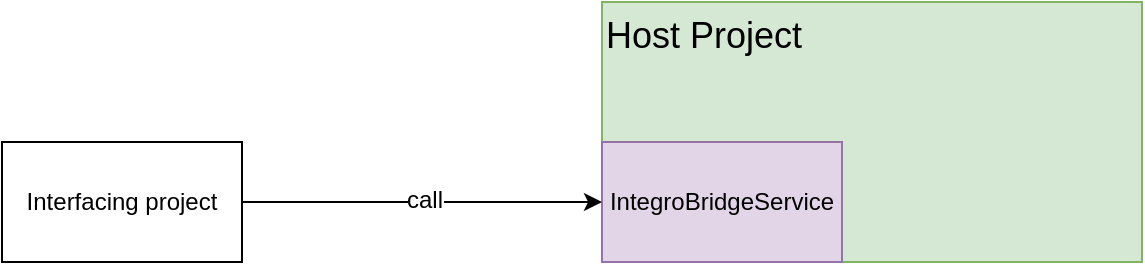 <mxfile version="21.5.0" type="device" pages="7">
  <diagram id="U-Ol1gjGJqWnEwxZnstw" name="injectionModel">
    <mxGraphModel dx="1354" dy="878" grid="1" gridSize="10" guides="1" tooltips="1" connect="1" arrows="1" fold="1" page="1" pageScale="1" pageWidth="827" pageHeight="1169" math="0" shadow="0">
      <root>
        <mxCell id="0" />
        <mxCell id="1" parent="0" />
        <mxCell id="9xyudiAQhXzsw0V-Uylc-1" value="Host Project" style="rounded=0;whiteSpace=wrap;html=1;align=left;verticalAlign=top;fontSize=18;fillColor=#d5e8d4;strokeColor=#82b366;" parent="1" vertex="1">
          <mxGeometry x="480" y="120" width="270" height="130" as="geometry" />
        </mxCell>
        <mxCell id="9xyudiAQhXzsw0V-Uylc-2" value="IntegroBridgeService" style="rounded=0;whiteSpace=wrap;html=1;fillColor=#e1d5e7;strokeColor=#9673a6;" parent="1" vertex="1">
          <mxGeometry x="480" y="190" width="120" height="60" as="geometry" />
        </mxCell>
        <mxCell id="9xyudiAQhXzsw0V-Uylc-5" style="edgeStyle=orthogonalEdgeStyle;rounded=0;orthogonalLoop=1;jettySize=auto;html=1;exitX=1;exitY=0.5;exitDx=0;exitDy=0;fontSize=12;entryX=0;entryY=0.5;entryDx=0;entryDy=0;" parent="1" source="9xyudiAQhXzsw0V-Uylc-4" target="9xyudiAQhXzsw0V-Uylc-2" edge="1">
          <mxGeometry relative="1" as="geometry" />
        </mxCell>
        <mxCell id="9xyudiAQhXzsw0V-Uylc-6" value="&lt;font style=&quot;font-size: 12px;&quot;&gt;call&lt;/font&gt;" style="edgeLabel;html=1;align=center;verticalAlign=middle;resizable=0;points=[];fontSize=12;" parent="9xyudiAQhXzsw0V-Uylc-5" vertex="1" connectable="0">
          <mxGeometry x="0.011" y="1" relative="1" as="geometry">
            <mxPoint as="offset" />
          </mxGeometry>
        </mxCell>
        <mxCell id="9xyudiAQhXzsw0V-Uylc-4" value="Interfacing project" style="rounded=0;whiteSpace=wrap;html=1;" parent="1" vertex="1">
          <mxGeometry x="180" y="190" width="120" height="60" as="geometry" />
        </mxCell>
      </root>
    </mxGraphModel>
  </diagram>
  <diagram name="aggregatorModel" id="dAZJVh5H922BNZ4VtsDO">
    <mxGraphModel dx="1354" dy="878" grid="1" gridSize="10" guides="1" tooltips="1" connect="1" arrows="1" fold="1" page="1" pageScale="1" pageWidth="827" pageHeight="1169" math="0" shadow="0">
      <root>
        <mxCell id="7eiOslolMgzZGKg1aL36-0" />
        <mxCell id="7eiOslolMgzZGKg1aL36-1" parent="7eiOslolMgzZGKg1aL36-0" />
        <mxCell id="7eiOslolMgzZGKg1aL36-2" value="&lt;font style=&quot;font-size: 12px;&quot;&gt;IntegroBridgeService&lt;/font&gt;" style="rounded=0;whiteSpace=wrap;html=1;align=left;verticalAlign=top;fontSize=18;fillColor=#e1d5e7;strokeColor=#9673a6;" parent="7eiOslolMgzZGKg1aL36-1" vertex="1">
          <mxGeometry x="480" y="120" width="270" height="130" as="geometry" />
        </mxCell>
        <mxCell id="7eiOslolMgzZGKg1aL36-3" value="&lt;font style=&quot;font-size: 18px;&quot;&gt;Host Project&lt;/font&gt;" style="rounded=0;whiteSpace=wrap;html=1;fillColor=#d5e8d4;strokeColor=#82b366;" parent="7eiOslolMgzZGKg1aL36-1" vertex="1">
          <mxGeometry x="480" y="190" width="120" height="60" as="geometry" />
        </mxCell>
        <mxCell id="7eiOslolMgzZGKg1aL36-4" style="edgeStyle=orthogonalEdgeStyle;rounded=0;orthogonalLoop=1;jettySize=auto;html=1;exitX=1;exitY=0.5;exitDx=0;exitDy=0;fontSize=12;entryX=0;entryY=0.5;entryDx=0;entryDy=0;" parent="7eiOslolMgzZGKg1aL36-1" source="7eiOslolMgzZGKg1aL36-6" target="7eiOslolMgzZGKg1aL36-3" edge="1">
          <mxGeometry relative="1" as="geometry" />
        </mxCell>
        <mxCell id="7eiOslolMgzZGKg1aL36-5" value="&lt;font style=&quot;font-size: 12px;&quot;&gt;call&lt;/font&gt;" style="edgeLabel;html=1;align=center;verticalAlign=middle;resizable=0;points=[];fontSize=12;" parent="7eiOslolMgzZGKg1aL36-4" vertex="1" connectable="0">
          <mxGeometry x="0.011" y="1" relative="1" as="geometry">
            <mxPoint as="offset" />
          </mxGeometry>
        </mxCell>
        <mxCell id="7eiOslolMgzZGKg1aL36-6" value="Interfacing project" style="rounded=0;whiteSpace=wrap;html=1;" parent="7eiOslolMgzZGKg1aL36-1" vertex="1">
          <mxGeometry x="180" y="190" width="120" height="60" as="geometry" />
        </mxCell>
      </root>
    </mxGraphModel>
  </diagram>
  <diagram id="gS4iT4JFU5RiRMHGVM9i" name="AcceptAllCalls">
    <mxGraphModel dx="1354" dy="878" grid="1" gridSize="10" guides="1" tooltips="1" connect="1" arrows="1" fold="1" page="1" pageScale="1" pageWidth="827" pageHeight="1169" math="0" shadow="0">
      <root>
        <mxCell id="0" />
        <mxCell id="1" parent="0" />
        <mxCell id="IRwNuCDXxvA2TJeAuhmq-1" value="BridgeService" style="rounded=0;whiteSpace=wrap;html=1;" parent="1" vertex="1">
          <mxGeometry x="540" y="320" width="120" height="60" as="geometry" />
        </mxCell>
        <mxCell id="IRwNuCDXxvA2TJeAuhmq-5" style="edgeStyle=orthogonalEdgeStyle;rounded=0;orthogonalLoop=1;jettySize=auto;html=1;exitX=1;exitY=0.5;exitDx=0;exitDy=0;entryX=0;entryY=0.5;entryDx=0;entryDy=0;" parent="1" source="IRwNuCDXxvA2TJeAuhmq-2" target="IRwNuCDXxvA2TJeAuhmq-1" edge="1">
          <mxGeometry relative="1" as="geometry" />
        </mxCell>
        <mxCell id="IRwNuCDXxvA2TJeAuhmq-2" value="Selenium" style="rounded=0;whiteSpace=wrap;html=1;" parent="1" vertex="1">
          <mxGeometry x="220" y="130" width="120" height="60" as="geometry" />
        </mxCell>
        <mxCell id="IRwNuCDXxvA2TJeAuhmq-6" style="edgeStyle=orthogonalEdgeStyle;rounded=0;orthogonalLoop=1;jettySize=auto;html=1;exitX=1;exitY=0.5;exitDx=0;exitDy=0;entryX=0;entryY=0.5;entryDx=0;entryDy=0;" parent="1" source="IRwNuCDXxvA2TJeAuhmq-3" target="IRwNuCDXxvA2TJeAuhmq-1" edge="1">
          <mxGeometry relative="1" as="geometry">
            <mxPoint x="540" y="300" as="targetPoint" />
            <Array as="points">
              <mxPoint x="440" y="280" />
              <mxPoint x="440" y="350" />
            </Array>
          </mxGeometry>
        </mxCell>
        <mxCell id="IRwNuCDXxvA2TJeAuhmq-3" value="TestCafe" style="rounded=0;whiteSpace=wrap;html=1;" parent="1" vertex="1">
          <mxGeometry x="220" y="250" width="120" height="60" as="geometry" />
        </mxCell>
        <mxCell id="IRwNuCDXxvA2TJeAuhmq-8" style="edgeStyle=orthogonalEdgeStyle;rounded=0;orthogonalLoop=1;jettySize=auto;html=1;exitX=1;exitY=0.5;exitDx=0;exitDy=0;entryX=0;entryY=0.5;entryDx=0;entryDy=0;" parent="1" source="IRwNuCDXxvA2TJeAuhmq-4" target="IRwNuCDXxvA2TJeAuhmq-1" edge="1">
          <mxGeometry relative="1" as="geometry" />
        </mxCell>
        <mxCell id="IRwNuCDXxvA2TJeAuhmq-4" value="Cypress" style="rounded=0;whiteSpace=wrap;html=1;" parent="1" vertex="1">
          <mxGeometry x="220" y="370" width="120" height="60" as="geometry" />
        </mxCell>
        <mxCell id="IRwNuCDXxvA2TJeAuhmq-10" style="edgeStyle=orthogonalEdgeStyle;rounded=0;orthogonalLoop=1;jettySize=auto;html=1;exitX=1;exitY=0.5;exitDx=0;exitDy=0;entryX=0;entryY=0.5;entryDx=0;entryDy=0;" parent="1" source="IRwNuCDXxvA2TJeAuhmq-9" target="IRwNuCDXxvA2TJeAuhmq-1" edge="1">
          <mxGeometry relative="1" as="geometry" />
        </mxCell>
        <mxCell id="IRwNuCDXxvA2TJeAuhmq-9" value="Other...." style="rounded=0;whiteSpace=wrap;html=1;" parent="1" vertex="1">
          <mxGeometry x="220" y="480" width="120" height="60" as="geometry" />
        </mxCell>
      </root>
    </mxGraphModel>
  </diagram>
  <diagram id="oyOZ0VpPzgVrcxhvQpzn" name="System">
    <mxGraphModel dx="1354" dy="878" grid="1" gridSize="10" guides="1" tooltips="1" connect="1" arrows="1" fold="1" page="1" pageScale="1" pageWidth="827" pageHeight="1169" math="0" shadow="0">
      <root>
        <mxCell id="0" />
        <mxCell id="1" parent="0" />
        <mxCell id="8HAO90oWXU1xjO4g0IJR-10" style="edgeStyle=orthogonalEdgeStyle;rounded=0;orthogonalLoop=1;jettySize=auto;html=1;exitX=1;exitY=0.5;exitDx=0;exitDy=0;entryX=0;entryY=0.5;entryDx=0;entryDy=0;" parent="1" source="8HAO90oWXU1xjO4g0IJR-1" target="8HAO90oWXU1xjO4g0IJR-2" edge="1">
          <mxGeometry relative="1" as="geometry" />
        </mxCell>
        <mxCell id="8HAO90oWXU1xjO4g0IJR-11" style="edgeStyle=orthogonalEdgeStyle;rounded=0;orthogonalLoop=1;jettySize=auto;html=1;exitX=1;exitY=0.5;exitDx=0;exitDy=0;entryX=0;entryY=0.5;entryDx=0;entryDy=0;" parent="1" source="8HAO90oWXU1xjO4g0IJR-1" target="8HAO90oWXU1xjO4g0IJR-3" edge="1">
          <mxGeometry relative="1" as="geometry" />
        </mxCell>
        <mxCell id="8HAO90oWXU1xjO4g0IJR-12" style="edgeStyle=orthogonalEdgeStyle;rounded=0;orthogonalLoop=1;jettySize=auto;html=1;exitX=1;exitY=0.5;exitDx=0;exitDy=0;entryX=0;entryY=0.5;entryDx=0;entryDy=0;" parent="1" source="8HAO90oWXU1xjO4g0IJR-1" target="8HAO90oWXU1xjO4g0IJR-4" edge="1">
          <mxGeometry relative="1" as="geometry" />
        </mxCell>
        <mxCell id="8HAO90oWXU1xjO4g0IJR-13" style="edgeStyle=orthogonalEdgeStyle;rounded=0;orthogonalLoop=1;jettySize=auto;html=1;exitX=1;exitY=0.5;exitDx=0;exitDy=0;entryX=0;entryY=0.5;entryDx=0;entryDy=0;" parent="1" source="8HAO90oWXU1xjO4g0IJR-1" target="8HAO90oWXU1xjO4g0IJR-5" edge="1">
          <mxGeometry relative="1" as="geometry" />
        </mxCell>
        <mxCell id="8HAO90oWXU1xjO4g0IJR-15" style="edgeStyle=orthogonalEdgeStyle;rounded=0;orthogonalLoop=1;jettySize=auto;html=1;exitX=1;exitY=0.5;exitDx=0;exitDy=0;entryX=0;entryY=0.5;entryDx=0;entryDy=0;" parent="1" source="8HAO90oWXU1xjO4g0IJR-1" target="8HAO90oWXU1xjO4g0IJR-14" edge="1">
          <mxGeometry relative="1" as="geometry" />
        </mxCell>
        <mxCell id="8HAO90oWXU1xjO4g0IJR-2" value="Campaign" style="rounded=0;whiteSpace=wrap;html=1;" parent="1" vertex="1">
          <mxGeometry x="580" y="150" width="120" height="60" as="geometry" />
        </mxCell>
        <mxCell id="8HAO90oWXU1xjO4g0IJR-3" value="Email Simulator" style="rounded=0;whiteSpace=wrap;html=1;" parent="1" vertex="1">
          <mxGeometry x="580" y="250" width="120" height="60" as="geometry" />
        </mxCell>
        <mxCell id="8HAO90oWXU1xjO4g0IJR-4" value="SMS Simulator" style="rounded=0;whiteSpace=wrap;html=1;" parent="1" vertex="1">
          <mxGeometry x="580" y="350" width="120" height="60" as="geometry" />
        </mxCell>
        <mxCell id="8HAO90oWXU1xjO4g0IJR-5" value="Push Simulator" style="rounded=0;whiteSpace=wrap;html=1;" parent="1" vertex="1">
          <mxGeometry x="580" y="450" width="120" height="60" as="geometry" />
        </mxCell>
        <mxCell id="8HAO90oWXU1xjO4g0IJR-7" style="edgeStyle=orthogonalEdgeStyle;rounded=0;orthogonalLoop=1;jettySize=auto;html=1;exitX=1;exitY=0.5;exitDx=0;exitDy=0;entryX=0;entryY=0.5;entryDx=0;entryDy=0;" parent="1" source="8HAO90oWXU1xjO4g0IJR-6" target="8HAO90oWXU1xjO4g0IJR-17" edge="1">
          <mxGeometry relative="1" as="geometry" />
        </mxCell>
        <mxCell id="8HAO90oWXU1xjO4g0IJR-9" value="" style="group" parent="1" vertex="1" connectable="0">
          <mxGeometry x="10" y="340" width="150" height="100" as="geometry" />
        </mxCell>
        <mxCell id="8HAO90oWXU1xjO4g0IJR-6" value="Jenkins" style="rounded=0;whiteSpace=wrap;html=1;verticalAlign=top;align=left;fontStyle=1" parent="8HAO90oWXU1xjO4g0IJR-9" vertex="1">
          <mxGeometry width="150" height="100" as="geometry" />
        </mxCell>
        <mxCell id="8HAO90oWXU1xjO4g0IJR-8" value="Test" style="rounded=0;whiteSpace=wrap;html=1;" parent="8HAO90oWXU1xjO4g0IJR-9" vertex="1">
          <mxGeometry x="30" y="40" width="120" height="60" as="geometry" />
        </mxCell>
        <mxCell id="8HAO90oWXU1xjO4g0IJR-14" value="Different Java Helper Classes" style="rounded=0;whiteSpace=wrap;html=1;" parent="1" vertex="1">
          <mxGeometry x="580" y="554.5" width="120" height="60" as="geometry" />
        </mxCell>
        <mxCell id="8HAO90oWXU1xjO4g0IJR-19" value="" style="group" parent="1" vertex="1" connectable="0">
          <mxGeometry x="250" y="340" width="150" height="100" as="geometry" />
        </mxCell>
        <mxCell id="8HAO90oWXU1xjO4g0IJR-17" value="Server 1" style="rounded=0;whiteSpace=wrap;html=1;verticalAlign=top;align=left;fontStyle=1" parent="8HAO90oWXU1xjO4g0IJR-19" vertex="1">
          <mxGeometry width="150" height="100" as="geometry" />
        </mxCell>
        <mxCell id="8HAO90oWXU1xjO4g0IJR-1" value="Integro&lt;br&gt;BridgeService" style="rounded=0;whiteSpace=wrap;html=1;" parent="8HAO90oWXU1xjO4g0IJR-19" vertex="1">
          <mxGeometry x="30" y="40" width="120" height="60" as="geometry" />
        </mxCell>
      </root>
    </mxGraphModel>
  </diagram>
  <diagram id="CHwbht-fYn5J0x3HK4nq" name="IntegrityRules">
    <mxGraphModel dx="1354" dy="878" grid="1" gridSize="10" guides="1" tooltips="1" connect="1" arrows="1" fold="1" page="1" pageScale="1" pageWidth="827" pageHeight="1169" math="0" shadow="0">
      <root>
        <mxCell id="0" />
        <mxCell id="1" parent="0" />
        <mxCell id="piZtFrCOIWojtAoRM34y-6" value="" style="edgeStyle=orthogonalEdgeStyle;rounded=0;orthogonalLoop=1;jettySize=auto;html=1;" edge="1" parent="1" source="piZtFrCOIWojtAoRM34y-1" target="piZtFrCOIWojtAoRM34y-5">
          <mxGeometry relative="1" as="geometry" />
        </mxCell>
        <mxCell id="piZtFrCOIWojtAoRM34y-7" value="yes" style="edgeLabel;html=1;align=center;verticalAlign=middle;resizable=0;points=[];" vertex="1" connectable="0" parent="piZtFrCOIWojtAoRM34y-6">
          <mxGeometry x="0.165" y="2" relative="1" as="geometry">
            <mxPoint as="offset" />
          </mxGeometry>
        </mxCell>
        <mxCell id="piZtFrCOIWojtAoRM34y-9" value="" style="edgeStyle=orthogonalEdgeStyle;rounded=0;orthogonalLoop=1;jettySize=auto;html=1;" edge="1" parent="1" source="piZtFrCOIWojtAoRM34y-1" target="piZtFrCOIWojtAoRM34y-11">
          <mxGeometry relative="1" as="geometry">
            <mxPoint x="320" y="400" as="targetPoint" />
          </mxGeometry>
        </mxCell>
        <mxCell id="piZtFrCOIWojtAoRM34y-10" value="no" style="edgeLabel;html=1;align=center;verticalAlign=middle;resizable=0;points=[];" vertex="1" connectable="0" parent="piZtFrCOIWojtAoRM34y-9">
          <mxGeometry x="-0.311" y="-1" relative="1" as="geometry">
            <mxPoint as="offset" />
          </mxGeometry>
        </mxCell>
        <mxCell id="piZtFrCOIWojtAoRM34y-1" value="isGenerous?" style="rhombus;whiteSpace=wrap;html=1;" vertex="1" parent="1">
          <mxGeometry x="280" y="230" width="80" height="80" as="geometry" />
        </mxCell>
        <mxCell id="piZtFrCOIWojtAoRM34y-4" value="" style="edgeStyle=orthogonalEdgeStyle;rounded=0;orthogonalLoop=1;jettySize=auto;html=1;" edge="1" parent="1" source="piZtFrCOIWojtAoRM34y-3" target="piZtFrCOIWojtAoRM34y-1">
          <mxGeometry relative="1" as="geometry" />
        </mxCell>
        <mxCell id="piZtFrCOIWojtAoRM34y-3" value="Call Arrives" style="rounded=0;whiteSpace=wrap;html=1;" vertex="1" parent="1">
          <mxGeometry x="60" y="240" width="120" height="60" as="geometry" />
        </mxCell>
        <mxCell id="piZtFrCOIWojtAoRM34y-5" value="load all accessed classed" style="whiteSpace=wrap;html=1;" vertex="1" parent="1">
          <mxGeometry x="530" y="240" width="120" height="60" as="geometry" />
        </mxCell>
        <mxCell id="piZtFrCOIWojtAoRM34y-13" value="" style="edgeStyle=orthogonalEdgeStyle;rounded=0;orthogonalLoop=1;jettySize=auto;html=1;" edge="1" parent="1" source="piZtFrCOIWojtAoRM34y-11" target="piZtFrCOIWojtAoRM34y-12">
          <mxGeometry relative="1" as="geometry" />
        </mxCell>
        <mxCell id="piZtFrCOIWojtAoRM34y-11" value="Load only classes iin path" style="rounded=0;whiteSpace=wrap;html=1;" vertex="1" parent="1">
          <mxGeometry x="260" y="380" width="120" height="60" as="geometry" />
        </mxCell>
        <mxCell id="piZtFrCOIWojtAoRM34y-12" value="load Called Classes?" style="rhombus;whiteSpace=wrap;html=1;rounded=0;" vertex="1" parent="1">
          <mxGeometry x="280" y="510" width="80" height="80" as="geometry" />
        </mxCell>
      </root>
    </mxGraphModel>
  </diagram>
  <diagram id="5ZRV01HqVGMS5AY1x0nA" name="Execution Process">
    <mxGraphModel dx="1941" dy="878" grid="1" gridSize="10" guides="1" tooltips="1" connect="1" arrows="1" fold="1" page="1" pageScale="1" pageWidth="827" pageHeight="1169" math="0" shadow="0">
      <root>
        <mxCell id="0" />
        <mxCell id="1" parent="0" />
        <mxCell id="2KJ3fGZtpKbQgUUM_ZUq-4" value="" style="edgeStyle=orthogonalEdgeStyle;rounded=0;orthogonalLoop=1;jettySize=auto;html=1;" parent="1" source="2KJ3fGZtpKbQgUUM_ZUq-2" target="2KJ3fGZtpKbQgUUM_ZUq-3" edge="1">
          <mxGeometry relative="1" as="geometry" />
        </mxCell>
        <mxCell id="2KJ3fGZtpKbQgUUM_ZUq-2" value="Request" style="ellipse;whiteSpace=wrap;html=1;aspect=fixed;" parent="1" vertex="1">
          <mxGeometry x="30" y="250" width="80" height="80" as="geometry" />
        </mxCell>
        <mxCell id="2KJ3fGZtpKbQgUUM_ZUq-7" value="" style="edgeStyle=orthogonalEdgeStyle;rounded=0;orthogonalLoop=1;jettySize=auto;html=1;" parent="1" source="2KJ3fGZtpKbQgUUM_ZUq-3" target="2KJ3fGZtpKbQgUUM_ZUq-6" edge="1">
          <mxGeometry relative="1" as="geometry" />
        </mxCell>
        <mxCell id="2KJ3fGZtpKbQgUUM_ZUq-3" value="Identify target" style="whiteSpace=wrap;html=1;" parent="1" vertex="1">
          <mxGeometry x="190" y="260" width="120" height="60" as="geometry" />
        </mxCell>
        <mxCell id="2KJ3fGZtpKbQgUUM_ZUq-9" value="" style="edgeStyle=orthogonalEdgeStyle;rounded=0;orthogonalLoop=1;jettySize=auto;html=1;" parent="1" source="2KJ3fGZtpKbQgUUM_ZUq-6" target="2KJ3fGZtpKbQgUUM_ZUq-8" edge="1">
          <mxGeometry relative="1" as="geometry" />
        </mxCell>
        <mxCell id="2KJ3fGZtpKbQgUUM_ZUq-6" value="Add target and variables to classLoaderMap" style="whiteSpace=wrap;html=1;" parent="1" vertex="1">
          <mxGeometry x="390" y="260" width="120" height="60" as="geometry" />
        </mxCell>
        <mxCell id="2KJ3fGZtpKbQgUUM_ZUq-11" value="" style="edgeStyle=orthogonalEdgeStyle;rounded=0;orthogonalLoop=1;jettySize=auto;html=1;" parent="1" source="2KJ3fGZtpKbQgUUM_ZUq-8" target="2KJ3fGZtpKbQgUUM_ZUq-10" edge="1">
          <mxGeometry relative="1" as="geometry" />
        </mxCell>
        <mxCell id="2KJ3fGZtpKbQgUUM_ZUq-8" value="Call back-end java" style="whiteSpace=wrap;html=1;" parent="1" vertex="1">
          <mxGeometry x="590" y="260" width="120" height="60" as="geometry" />
        </mxCell>
        <mxCell id="2KJ3fGZtpKbQgUUM_ZUq-10" value="store results in Result Map" style="whiteSpace=wrap;html=1;" parent="1" vertex="1">
          <mxGeometry x="790" y="260" width="120" height="60" as="geometry" />
        </mxCell>
        <mxCell id="2KJ3fGZtpKbQgUUM_ZUq-14" value="" style="edgeStyle=orthogonalEdgeStyle;rounded=0;orthogonalLoop=1;jettySize=auto;html=1;" parent="1" source="2KJ3fGZtpKbQgUUM_ZUq-12" target="2KJ3fGZtpKbQgUUM_ZUq-13" edge="1">
          <mxGeometry relative="1" as="geometry" />
        </mxCell>
        <mxCell id="2KJ3fGZtpKbQgUUM_ZUq-12" value="Request" style="ellipse;whiteSpace=wrap;html=1;aspect=fixed;" parent="1" vertex="1">
          <mxGeometry x="30" y="430" width="80" height="80" as="geometry" />
        </mxCell>
        <mxCell id="2KJ3fGZtpKbQgUUM_ZUq-16" value="" style="edgeStyle=orthogonalEdgeStyle;rounded=0;orthogonalLoop=1;jettySize=auto;html=1;" parent="1" source="2KJ3fGZtpKbQgUUM_ZUq-13" target="2KJ3fGZtpKbQgUUM_ZUq-15" edge="1">
          <mxGeometry relative="1" as="geometry" />
        </mxCell>
        <mxCell id="2KJ3fGZtpKbQgUUM_ZUq-13" value="JavaCallsFactory&lt;br&gt;map call definition to classes" style="whiteSpace=wrap;html=1;" parent="1" vertex="1">
          <mxGeometry x="170" y="440" width="120" height="60" as="geometry" />
        </mxCell>
        <mxCell id="2KJ3fGZtpKbQgUUM_ZUq-19" value="" style="edgeStyle=orthogonalEdgeStyle;rounded=0;orthogonalLoop=1;jettySize=auto;html=1;" parent="1" source="2KJ3fGZtpKbQgUUM_ZUq-15" target="2KJ3fGZtpKbQgUUM_ZUq-18" edge="1">
          <mxGeometry relative="1" as="geometry" />
        </mxCell>
        <mxCell id="2KJ3fGZtpKbQgUUM_ZUq-15" value="JavaCalls&lt;br&gt;submitCalls" style="whiteSpace=wrap;html=1;" parent="1" vertex="1">
          <mxGeometry x="370" y="440" width="120" height="60" as="geometry" />
        </mxCell>
        <mxCell id="2KJ3fGZtpKbQgUUM_ZUq-22" value="" style="edgeStyle=orthogonalEdgeStyle;rounded=0;orthogonalLoop=1;jettySize=auto;html=1;" parent="1" source="2KJ3fGZtpKbQgUUM_ZUq-18" target="2KJ3fGZtpKbQgUUM_ZUq-21" edge="1">
          <mxGeometry relative="1" as="geometry" />
        </mxCell>
        <mxCell id="2KJ3fGZtpKbQgUUM_ZUq-18" value="fetch Call" style="whiteSpace=wrap;html=1;" parent="1" vertex="1">
          <mxGeometry x="570" y="440" width="120" height="60" as="geometry" />
        </mxCell>
        <mxCell id="2KJ3fGZtpKbQgUUM_ZUq-24" value="" style="edgeStyle=orthogonalEdgeStyle;rounded=0;orthogonalLoop=1;jettySize=auto;html=1;" parent="1" source="2KJ3fGZtpKbQgUUM_ZUq-21" target="2KJ3fGZtpKbQgUUM_ZUq-23" edge="1">
          <mxGeometry relative="1" as="geometry" />
        </mxCell>
        <mxCell id="2KJ3fGZtpKbQgUUM_ZUq-21" value="javaCall&lt;br&gt;Perform Call" style="whiteSpace=wrap;html=1;" parent="1" vertex="1">
          <mxGeometry x="770" y="440" width="120" height="60" as="geometry" />
        </mxCell>
        <mxCell id="2KJ3fGZtpKbQgUUM_ZUq-27" value="" style="edgeStyle=orthogonalEdgeStyle;rounded=0;orthogonalLoop=1;jettySize=auto;html=1;" parent="1" source="2KJ3fGZtpKbQgUUM_ZUq-23" target="2KJ3fGZtpKbQgUUM_ZUq-26" edge="1">
          <mxGeometry relative="1" as="geometry" />
        </mxCell>
        <mxCell id="2KJ3fGZtpKbQgUUM_ZUq-23" value="callContent&lt;br&gt;perform Call" style="whiteSpace=wrap;html=1;" parent="1" vertex="1">
          <mxGeometry x="770" y="580" width="120" height="60" as="geometry" />
        </mxCell>
        <mxCell id="2KJ3fGZtpKbQgUUM_ZUq-29" value="" style="edgeStyle=orthogonalEdgeStyle;rounded=0;orthogonalLoop=1;jettySize=auto;html=1;" parent="1" source="2KJ3fGZtpKbQgUUM_ZUq-26" target="2KJ3fGZtpKbQgUUM_ZUq-28" edge="1">
          <mxGeometry relative="1" as="geometry" />
        </mxCell>
        <mxCell id="2KJ3fGZtpKbQgUUM_ZUq-26" value="fetch Class" style="whiteSpace=wrap;html=1;" parent="1" vertex="1">
          <mxGeometry x="570" y="580" width="120" height="60" as="geometry" />
        </mxCell>
        <mxCell id="2KJ3fGZtpKbQgUUM_ZUq-32" value="" style="edgeStyle=orthogonalEdgeStyle;rounded=0;orthogonalLoop=1;jettySize=auto;html=1;" parent="1" source="2KJ3fGZtpKbQgUUM_ZUq-28" target="2KJ3fGZtpKbQgUUM_ZUq-31" edge="1">
          <mxGeometry relative="1" as="geometry" />
        </mxCell>
        <mxCell id="2KJ3fGZtpKbQgUUM_ZUq-28" value="instantiate class" style="whiteSpace=wrap;html=1;" parent="1" vertex="1">
          <mxGeometry x="370" y="580" width="120" height="60" as="geometry" />
        </mxCell>
        <mxCell id="2KJ3fGZtpKbQgUUM_ZUq-34" value="" style="edgeStyle=orthogonalEdgeStyle;rounded=0;orthogonalLoop=1;jettySize=auto;html=1;" parent="1" source="2KJ3fGZtpKbQgUUM_ZUq-31" target="2KJ3fGZtpKbQgUUM_ZUq-33" edge="1">
          <mxGeometry relative="1" as="geometry" />
        </mxCell>
        <mxCell id="2KJ3fGZtpKbQgUUM_ZUq-31" value="fetch Method" style="whiteSpace=wrap;html=1;" parent="1" vertex="1">
          <mxGeometry x="190" y="580" width="120" height="60" as="geometry" />
        </mxCell>
        <mxCell id="2KJ3fGZtpKbQgUUM_ZUq-33" value="Execute method" style="whiteSpace=wrap;html=1;" parent="1" vertex="1">
          <mxGeometry x="-10" y="580" width="120" height="60" as="geometry" />
        </mxCell>
      </root>
    </mxGraphModel>
  </diagram>
  <diagram id="O_FnMVY5swqJuMCMCeR6" name="Exceptions">
    <mxGraphModel dx="1941" dy="878" grid="1" gridSize="10" guides="1" tooltips="1" connect="1" arrows="1" fold="1" page="1" pageScale="1" pageWidth="827" pageHeight="1169" math="0" shadow="0">
      <root>
        <mxCell id="0" />
        <mxCell id="1" parent="0" />
        <mxCell id="_jsZQlobI5aYaEvnC1J1-1" value="AmbiguousMethodException" style="rounded=0;whiteSpace=wrap;html=1;" vertex="1" parent="1">
          <mxGeometry x="-90" y="500" width="170" height="60" as="geometry" />
        </mxCell>
        <mxCell id="_jsZQlobI5aYaEvnC1J1-2" value="CallDefinitionNotFoundException" style="rounded=0;whiteSpace=wrap;html=1;fontSize=11;" vertex="1" parent="1">
          <mxGeometry x="200" y="200" width="170" height="60" as="geometry" />
        </mxCell>
        <mxCell id="_jsZQlobI5aYaEvnC1J1-3" value="ClassLoaderConflictException" style="rounded=0;whiteSpace=wrap;html=1;fontSize=11;" vertex="1" parent="1">
          <mxGeometry x="480" y="290" width="170" height="60" as="geometry" />
        </mxCell>
        <mxCell id="_jsZQlobI5aYaEvnC1J1-4" value="IBSConfigurationException" style="rounded=0;whiteSpace=wrap;html=1;fontSize=11;" vertex="1" parent="1">
          <mxGeometry x="-90" y="200" width="170" height="60" as="geometry" />
        </mxCell>
        <mxCell id="_jsZQlobI5aYaEvnC1J1-5" value="IBSRunTimeException" style="rounded=0;whiteSpace=wrap;html=1;fontSize=11;" vertex="1" parent="1">
          <mxGeometry x="-90" y="300" width="170" height="60" as="geometry" />
        </mxCell>
        <mxCell id="_jsZQlobI5aYaEvnC1J1-6" value="IBSTestException" style="rounded=0;whiteSpace=wrap;html=1;fontSize=11;" vertex="1" parent="1">
          <mxGeometry x="-330" y="200" width="170" height="60" as="geometry" />
        </mxCell>
        <mxCell id="_jsZQlobI5aYaEvnC1J1-7" value="IBSTimeOutException" style="rounded=0;whiteSpace=wrap;html=1;fontSize=11;" vertex="1" parent="1">
          <mxGeometry x="-90" y="410" width="170" height="60" as="geometry" />
        </mxCell>
        <mxCell id="_jsZQlobI5aYaEvnC1J1-8" value="NonExistentJavaObjectException" style="rounded=0;whiteSpace=wrap;html=1;fontSize=11;" vertex="1" parent="1">
          <mxGeometry x="-90" y="680" width="170" height="60" as="geometry" />
        </mxCell>
        <mxCell id="_jsZQlobI5aYaEvnC1J1-9" value="TargetJavaMethodCallException" style="rounded=0;whiteSpace=wrap;html=1;fontSize=11;" vertex="1" parent="1">
          <mxGeometry x="-90" y="590" width="170" height="60" as="geometry" />
        </mxCell>
        <mxCell id="_jsZQlobI5aYaEvnC1J1-17" style="edgeStyle=orthogonalEdgeStyle;rounded=0;orthogonalLoop=1;jettySize=auto;html=1;exitX=0;exitY=0.75;exitDx=0;exitDy=0;entryX=1;entryY=0.5;entryDx=0;entryDy=0;" edge="1" parent="1" source="_jsZQlobI5aYaEvnC1J1-10" target="_jsZQlobI5aYaEvnC1J1-8">
          <mxGeometry relative="1" as="geometry" />
        </mxCell>
        <mxCell id="_jsZQlobI5aYaEvnC1J1-18" style="edgeStyle=orthogonalEdgeStyle;rounded=0;orthogonalLoop=1;jettySize=auto;html=1;exitX=0;exitY=0.75;exitDx=0;exitDy=0;entryX=1;entryY=0.5;entryDx=0;entryDy=0;" edge="1" parent="1" source="_jsZQlobI5aYaEvnC1J1-10" target="_jsZQlobI5aYaEvnC1J1-9">
          <mxGeometry relative="1" as="geometry">
            <Array as="points">
              <mxPoint x="400" y="115" />
              <mxPoint x="400" y="620" />
            </Array>
          </mxGeometry>
        </mxCell>
        <mxCell id="_jsZQlobI5aYaEvnC1J1-20" style="edgeStyle=orthogonalEdgeStyle;rounded=0;orthogonalLoop=1;jettySize=auto;html=1;exitX=0;exitY=0.75;exitDx=0;exitDy=0;entryX=1;entryY=0.5;entryDx=0;entryDy=0;" edge="1" parent="1" source="_jsZQlobI5aYaEvnC1J1-10" target="_jsZQlobI5aYaEvnC1J1-1">
          <mxGeometry relative="1" as="geometry">
            <Array as="points">
              <mxPoint x="400" y="115" />
              <mxPoint x="400" y="530" />
            </Array>
          </mxGeometry>
        </mxCell>
        <mxCell id="_jsZQlobI5aYaEvnC1J1-10" value="CallContent" style="rounded=0;whiteSpace=wrap;html=1;" vertex="1" parent="1">
          <mxGeometry x="420" y="70" width="120" height="60" as="geometry" />
        </mxCell>
        <mxCell id="_jsZQlobI5aYaEvnC1J1-12" value="" style="edgeStyle=orthogonalEdgeStyle;rounded=0;orthogonalLoop=1;jettySize=auto;html=1;" edge="1" parent="1" source="_jsZQlobI5aYaEvnC1J1-11" target="_jsZQlobI5aYaEvnC1J1-10">
          <mxGeometry relative="1" as="geometry" />
        </mxCell>
        <mxCell id="_jsZQlobI5aYaEvnC1J1-14" style="edgeStyle=orthogonalEdgeStyle;rounded=0;orthogonalLoop=1;jettySize=auto;html=1;exitX=0;exitY=0.75;exitDx=0;exitDy=0;entryX=1;entryY=0.5;entryDx=0;entryDy=0;" edge="1" parent="1" source="_jsZQlobI5aYaEvnC1J1-11" target="_jsZQlobI5aYaEvnC1J1-4">
          <mxGeometry relative="1" as="geometry" />
        </mxCell>
        <mxCell id="_jsZQlobI5aYaEvnC1J1-21" style="edgeStyle=orthogonalEdgeStyle;rounded=0;orthogonalLoop=1;jettySize=auto;html=1;exitX=0;exitY=0.75;exitDx=0;exitDy=0;entryX=1;entryY=0.5;entryDx=0;entryDy=0;" edge="1" parent="1" source="_jsZQlobI5aYaEvnC1J1-11" target="_jsZQlobI5aYaEvnC1J1-9">
          <mxGeometry relative="1" as="geometry" />
        </mxCell>
        <mxCell id="_jsZQlobI5aYaEvnC1J1-22" style="edgeStyle=orthogonalEdgeStyle;rounded=0;orthogonalLoop=1;jettySize=auto;html=1;exitX=0;exitY=0.75;exitDx=0;exitDy=0;entryX=1;entryY=0.5;entryDx=0;entryDy=0;" edge="1" parent="1" source="_jsZQlobI5aYaEvnC1J1-11" target="_jsZQlobI5aYaEvnC1J1-8">
          <mxGeometry relative="1" as="geometry">
            <mxPoint x="120" y="660" as="targetPoint" />
          </mxGeometry>
        </mxCell>
        <mxCell id="_jsZQlobI5aYaEvnC1J1-11" value="JavaCalls" style="rounded=0;whiteSpace=wrap;html=1;" vertex="1" parent="1">
          <mxGeometry x="175" y="70" width="120" height="60" as="geometry" />
        </mxCell>
        <mxCell id="_jsZQlobI5aYaEvnC1J1-16" style="edgeStyle=orthogonalEdgeStyle;rounded=0;orthogonalLoop=1;jettySize=auto;html=1;exitX=1;exitY=0.5;exitDx=0;exitDy=0;entryX=0;entryY=0.5;entryDx=0;entryDy=0;" edge="1" parent="1" source="_jsZQlobI5aYaEvnC1J1-13" target="_jsZQlobI5aYaEvnC1J1-11">
          <mxGeometry relative="1" as="geometry" />
        </mxCell>
        <mxCell id="_jsZQlobI5aYaEvnC1J1-13" value="IntegroAPI" style="rounded=0;whiteSpace=wrap;html=1;" vertex="1" parent="1">
          <mxGeometry x="-120" y="70" width="120" height="60" as="geometry" />
        </mxCell>
        <mxCell id="_jsZQlobI5aYaEvnC1J1-15" value="MetaUtils" style="rounded=0;whiteSpace=wrap;html=1;" vertex="1" parent="1">
          <mxGeometry x="-360" y="70" width="120" height="60" as="geometry" />
        </mxCell>
        <mxCell id="_jsZQlobI5aYaEvnC1J1-19" value="JsonProcessingException" style="rounded=0;whiteSpace=wrap;html=1;fillColor=#f5f5f5;fontColor=#333333;strokeColor=#666666;" vertex="1" parent="1">
          <mxGeometry x="-90" y="770" width="140" height="60" as="geometry" />
        </mxCell>
      </root>
    </mxGraphModel>
  </diagram>
</mxfile>
